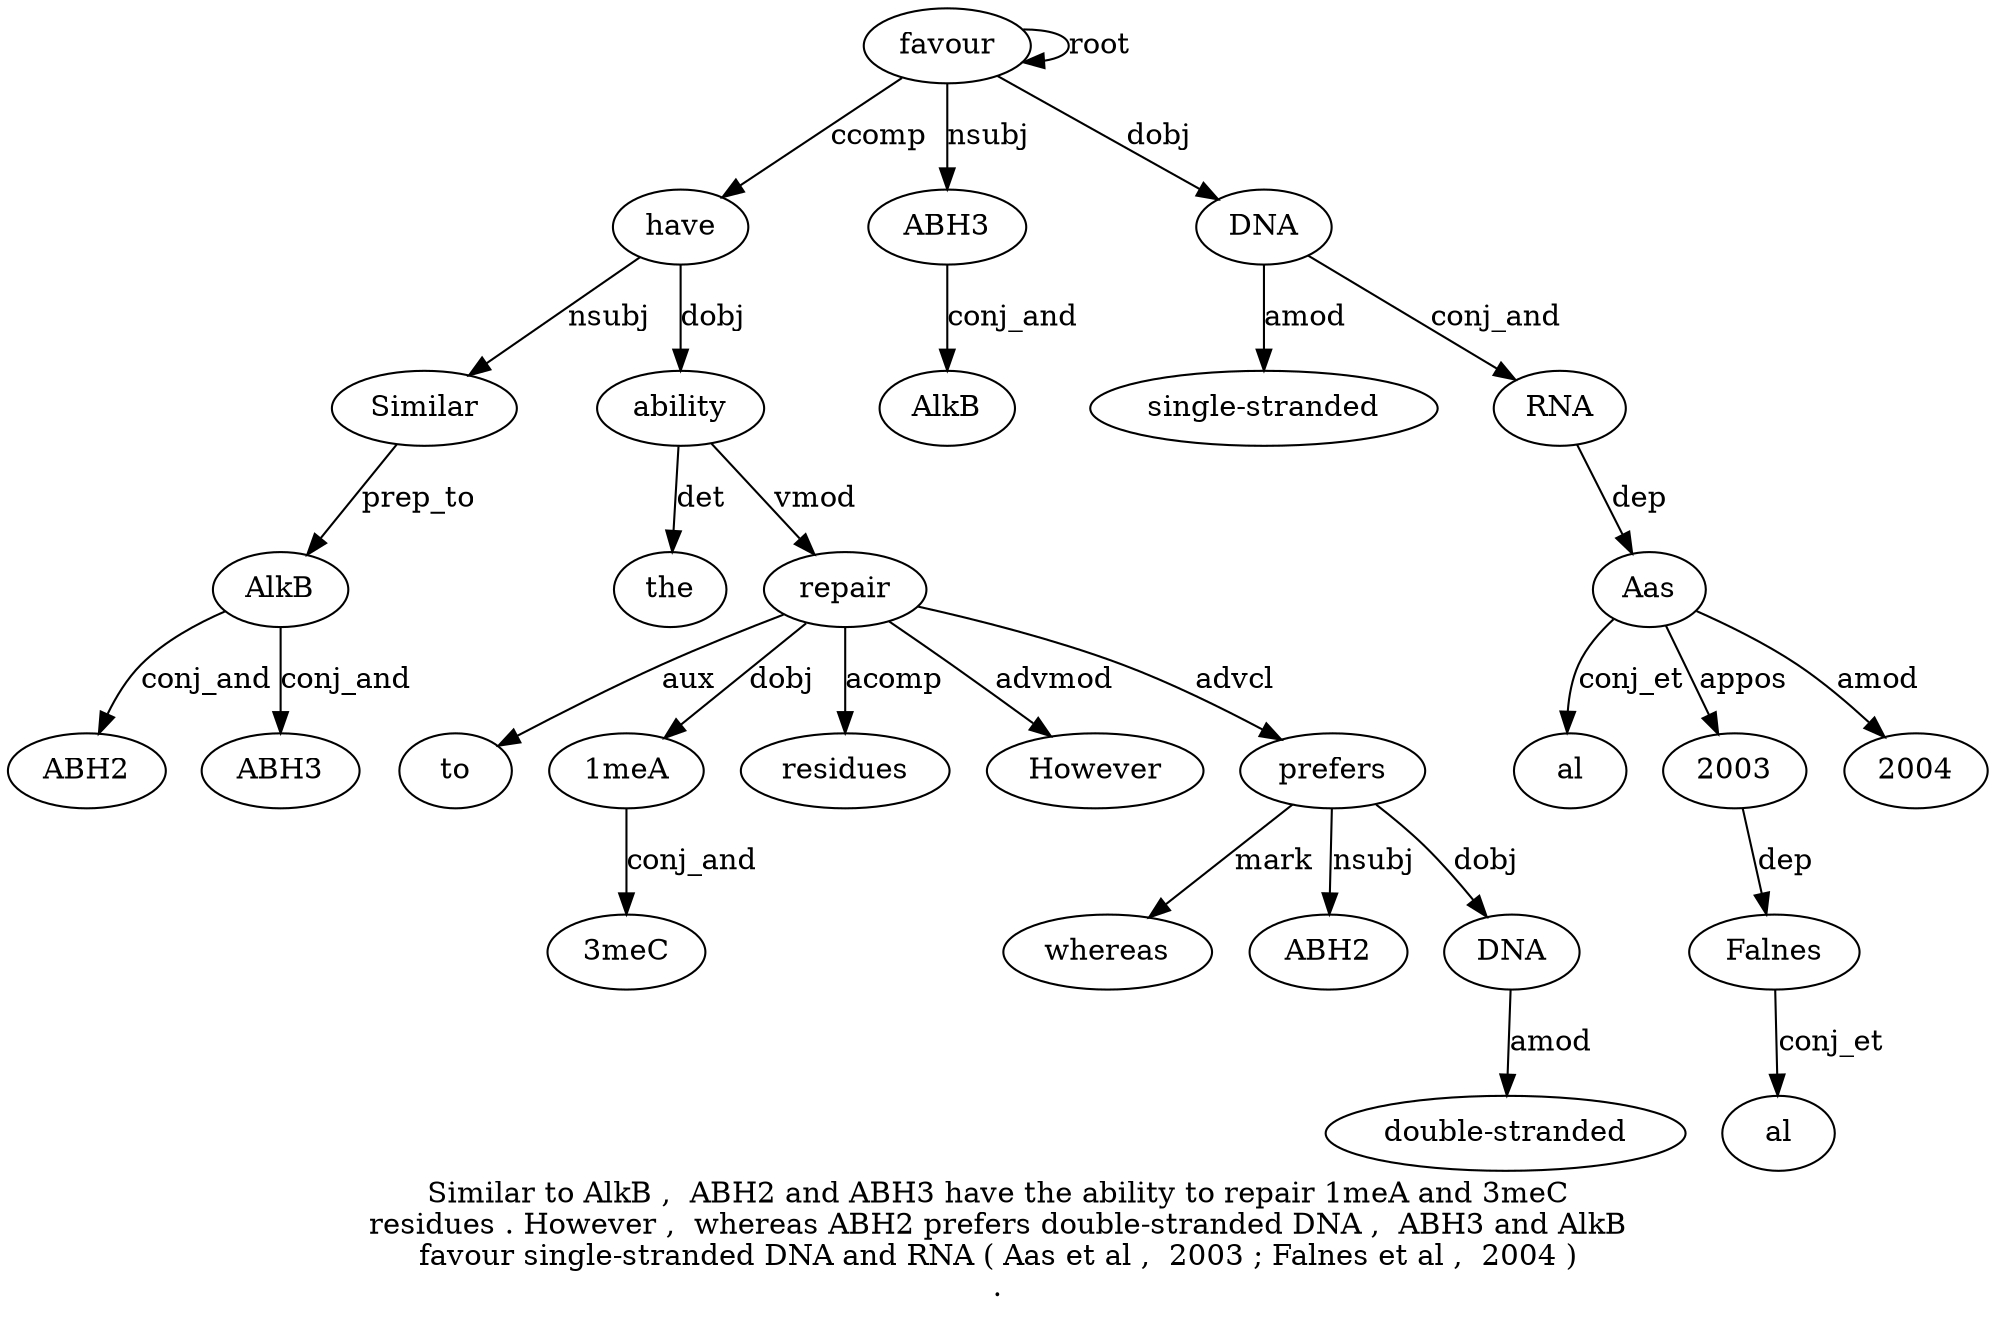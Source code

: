 digraph "Similar to AlkB ,  ABH2 and ABH3 have the ability to repair 1meA and 3meC residues . However ,  whereas ABH2 prefers double-stranded DNA ,  ABH3 and AlkB favour single-stranded DNA and RNA ( Aas et al ,  2003 ; Falnes et al ,  2004 ) ." {
label="Similar to AlkB ,  ABH2 and ABH3 have the ability to repair 1meA and 3meC
residues . However ,  whereas ABH2 prefers double-stranded DNA ,  ABH3 and AlkB
favour single-stranded DNA and RNA ( Aas et al ,  2003 ; Falnes et al ,  2004 )
.";
have8 [style=filled, fillcolor=white, label=have];
Similar1 [style=filled, fillcolor=white, label=Similar];
have8 -> Similar1  [label=nsubj];
AlkB3 [style=filled, fillcolor=white, label=AlkB];
Similar1 -> AlkB3  [label=prep_to];
ABH25 [style=filled, fillcolor=white, label=ABH2];
AlkB3 -> ABH25  [label=conj_and];
ABH37 [style=filled, fillcolor=white, label=ABH3];
AlkB3 -> ABH37  [label=conj_and];
favour29 [style=filled, fillcolor=white, label=favour];
favour29 -> have8  [label=ccomp];
ability10 [style=filled, fillcolor=white, label=ability];
the9 [style=filled, fillcolor=white, label=the];
ability10 -> the9  [label=det];
have8 -> ability10  [label=dobj];
repair12 [style=filled, fillcolor=white, label=repair];
to11 [style=filled, fillcolor=white, label=to];
repair12 -> to11  [label=aux];
ability10 -> repair12  [label=vmod];
"1meA13" [style=filled, fillcolor=white, label="1meA"];
repair12 -> "1meA13"  [label=dobj];
"3meC15" [style=filled, fillcolor=white, label="3meC"];
"1meA13" -> "3meC15"  [label=conj_and];
residues16 [style=filled, fillcolor=white, label=residues];
repair12 -> residues16  [label=acomp];
However18 [style=filled, fillcolor=white, label=However];
repair12 -> However18  [label=advmod];
prefers22 [style=filled, fillcolor=white, label=prefers];
whereas20 [style=filled, fillcolor=white, label=whereas];
prefers22 -> whereas20  [label=mark];
ABH221 [style=filled, fillcolor=white, label=ABH2];
prefers22 -> ABH221  [label=nsubj];
repair12 -> prefers22  [label=advcl];
DNA24 [style=filled, fillcolor=white, label=DNA];
"double-stranded23" [style=filled, fillcolor=white, label="double-stranded"];
DNA24 -> "double-stranded23"  [label=amod];
prefers22 -> DNA24  [label=dobj];
ABH326 [style=filled, fillcolor=white, label=ABH3];
favour29 -> ABH326  [label=nsubj];
AlkB28 [style=filled, fillcolor=white, label=AlkB];
ABH326 -> AlkB28  [label=conj_and];
favour29 -> favour29  [label=root];
DNA31 [style=filled, fillcolor=white, label=DNA];
"single-stranded30" [style=filled, fillcolor=white, label="single-stranded"];
DNA31 -> "single-stranded30"  [label=amod];
favour29 -> DNA31  [label=dobj];
RNA33 [style=filled, fillcolor=white, label=RNA];
DNA31 -> RNA33  [label=conj_and];
Aas35 [style=filled, fillcolor=white, label=Aas];
RNA33 -> Aas35  [label=dep];
al37 [style=filled, fillcolor=white, label=al];
Aas35 -> al37  [label=conj_et];
200339 [style=filled, fillcolor=white, label=2003];
Aas35 -> 200339  [label=appos];
Falnes41 [style=filled, fillcolor=white, label=Falnes];
200339 -> Falnes41  [label=dep];
al43 [style=filled, fillcolor=white, label=al];
Falnes41 -> al43  [label=conj_et];
200445 [style=filled, fillcolor=white, label=2004];
Aas35 -> 200445  [label=amod];
}
